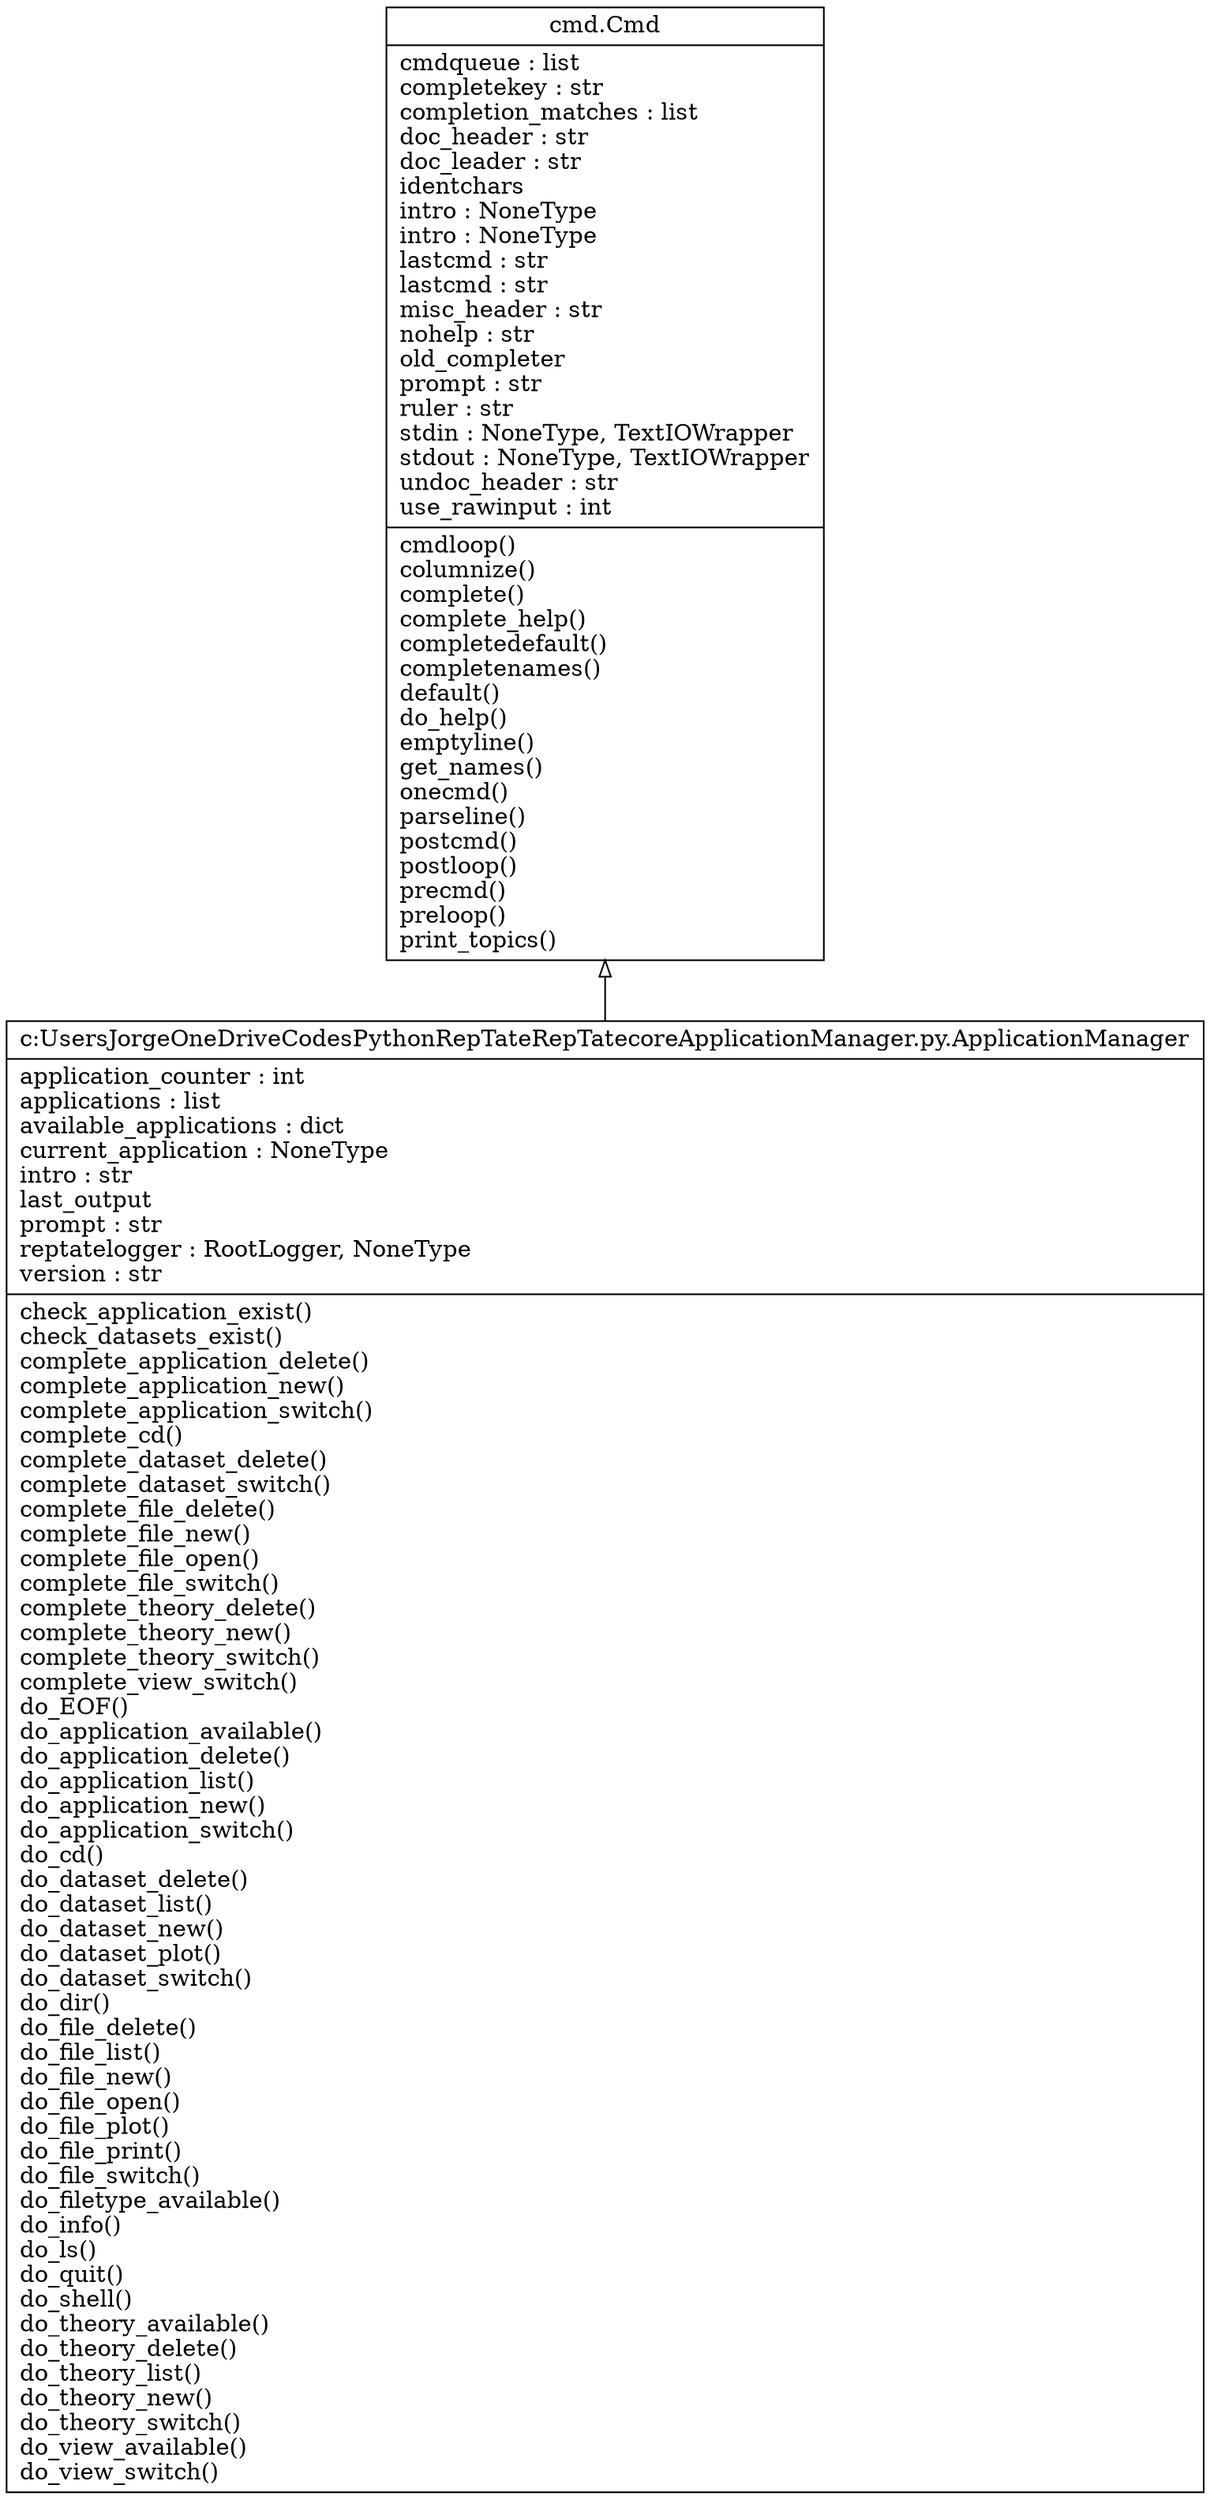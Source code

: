 digraph "classes_test" {
charset="utf-8"
rankdir=BT
"0" [label="{c:\Users\Jorge\OneDrive\Codes\Python\RepTate\RepTate\core\ApplicationManager.py.ApplicationManager|application_counter : int\lapplications : list\lavailable_applications : dict\lcurrent_application : NoneType\lintro : str\llast_output\lprompt : str\lreptatelogger : RootLogger, NoneType\lversion : str\l|check_application_exist()\lcheck_datasets_exist()\lcomplete_application_delete()\lcomplete_application_new()\lcomplete_application_switch()\lcomplete_cd()\lcomplete_dataset_delete()\lcomplete_dataset_switch()\lcomplete_file_delete()\lcomplete_file_new()\lcomplete_file_open()\lcomplete_file_switch()\lcomplete_theory_delete()\lcomplete_theory_new()\lcomplete_theory_switch()\lcomplete_view_switch()\ldo_EOF()\ldo_application_available()\ldo_application_delete()\ldo_application_list()\ldo_application_new()\ldo_application_switch()\ldo_cd()\ldo_dataset_delete()\ldo_dataset_list()\ldo_dataset_new()\ldo_dataset_plot()\ldo_dataset_switch()\ldo_dir()\ldo_file_delete()\ldo_file_list()\ldo_file_new()\ldo_file_open()\ldo_file_plot()\ldo_file_print()\ldo_file_switch()\ldo_filetype_available()\ldo_info()\ldo_ls()\ldo_quit()\ldo_shell()\ldo_theory_available()\ldo_theory_delete()\ldo_theory_list()\ldo_theory_new()\ldo_theory_switch()\ldo_view_available()\ldo_view_switch()\l}", shape="record"];
"1" [label="{cmd.Cmd|cmdqueue : list\lcompletekey : str\lcompletion_matches : list\ldoc_header : str\ldoc_leader : str\lidentchars\lintro : NoneType\lintro : NoneType\llastcmd : str\llastcmd : str\lmisc_header : str\lnohelp : str\lold_completer\lprompt : str\lruler : str\lstdin : NoneType, TextIOWrapper\lstdout : NoneType, TextIOWrapper\lundoc_header : str\luse_rawinput : int\l|cmdloop()\lcolumnize()\lcomplete()\lcomplete_help()\lcompletedefault()\lcompletenames()\ldefault()\ldo_help()\lemptyline()\lget_names()\lonecmd()\lparseline()\lpostcmd()\lpostloop()\lprecmd()\lpreloop()\lprint_topics()\l}", shape="record"];
"0" -> "1" [arrowhead="empty", arrowtail="none"];
}
